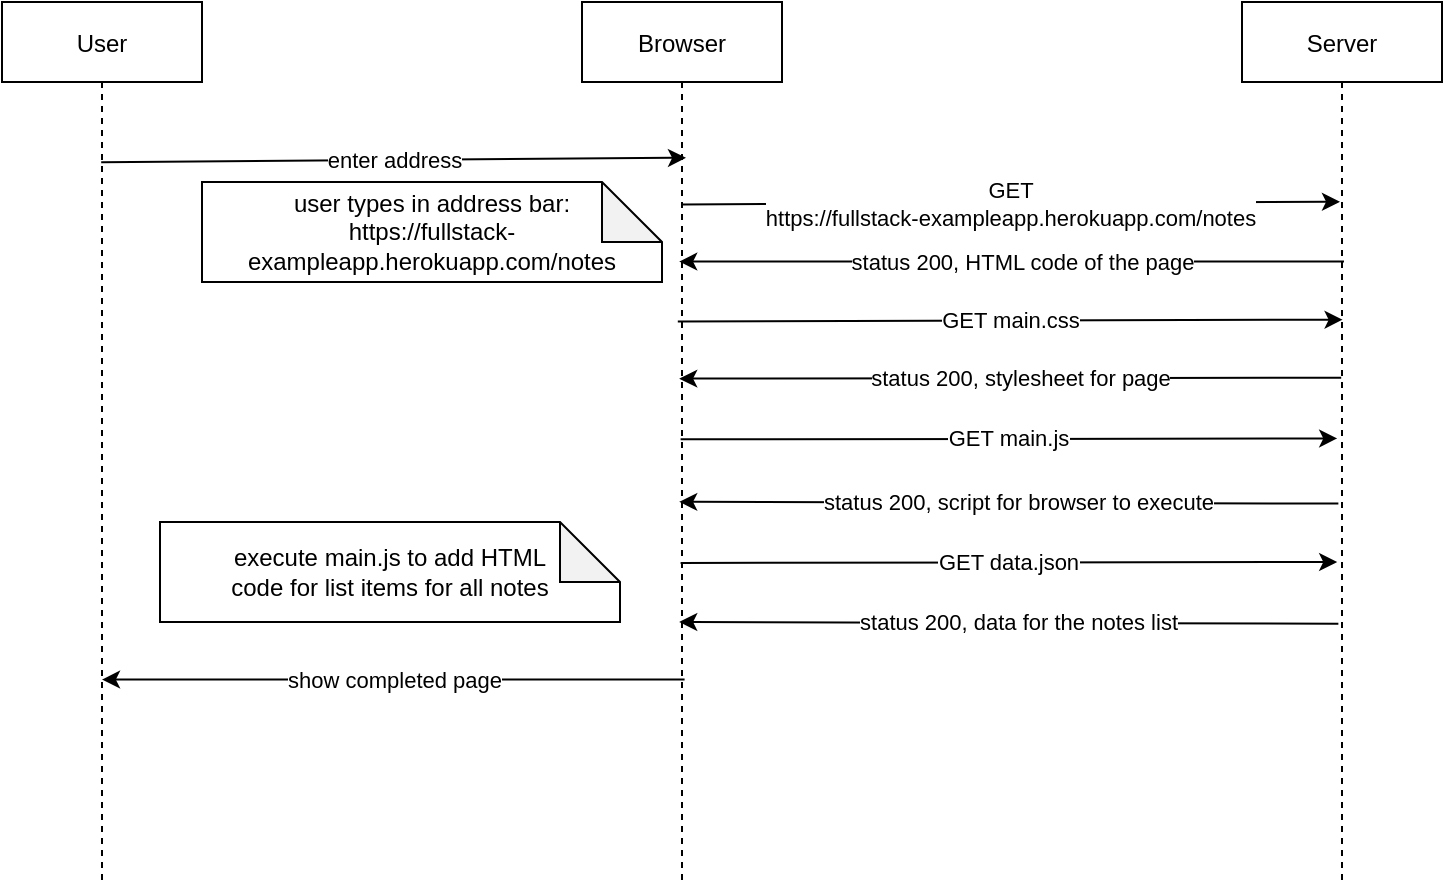 <mxfile version="14.2.5" type="github">
  <diagram id="kgpKYQtTHZ0yAKxKKP6v" name="Page-1">
    <mxGraphModel dx="1550" dy="807" grid="1" gridSize="10" guides="1" tooltips="1" connect="1" arrows="1" fold="1" page="1" pageScale="1" pageWidth="827" pageHeight="1169" math="0" shadow="0">
      <root>
        <mxCell id="0" />
        <mxCell id="1" parent="0" />
        <mxCell id="3nuBFxr9cyL0pnOWT2aG-1" value="User" style="shape=umlLifeline;perimeter=lifelinePerimeter;container=1;collapsible=0;recursiveResize=0;rounded=0;shadow=0;strokeWidth=1;" parent="1" vertex="1">
          <mxGeometry x="80" y="80" width="100" height="440" as="geometry" />
        </mxCell>
        <mxCell id="3nuBFxr9cyL0pnOWT2aG-5" value="Browser" style="shape=umlLifeline;perimeter=lifelinePerimeter;container=1;collapsible=0;recursiveResize=0;rounded=0;shadow=0;strokeWidth=1;" parent="1" vertex="1">
          <mxGeometry x="370" y="80" width="100" height="440" as="geometry" />
        </mxCell>
        <mxCell id="lXnHcZpb4IZq-RsOdV4F-1" value="Server" style="shape=umlLifeline;perimeter=lifelinePerimeter;container=1;collapsible=0;recursiveResize=0;rounded=0;shadow=0;strokeWidth=1;" parent="1" vertex="1">
          <mxGeometry x="700" y="80" width="100" height="440" as="geometry" />
        </mxCell>
        <mxCell id="lXnHcZpb4IZq-RsOdV4F-3" value="user types in address bar:&lt;br&gt;https://fullstack-exampleapp.herokuapp.com/notes" style="shape=note;whiteSpace=wrap;html=1;backgroundOutline=1;darkOpacity=0.05;" parent="1" vertex="1">
          <mxGeometry x="180" y="170" width="230" height="50" as="geometry" />
        </mxCell>
        <mxCell id="lXnHcZpb4IZq-RsOdV4F-4" value="GET&lt;br&gt;https://fullstack-exampleapp.herokuapp.com/notes" style="endArrow=classic;html=1;exitX=0.5;exitY=0.23;exitDx=0;exitDy=0;exitPerimeter=0;entryX=0.49;entryY=0.227;entryDx=0;entryDy=0;entryPerimeter=0;" parent="1" source="3nuBFxr9cyL0pnOWT2aG-5" target="lXnHcZpb4IZq-RsOdV4F-1" edge="1">
          <mxGeometry width="50" height="50" relative="1" as="geometry">
            <mxPoint x="570" y="350" as="sourcePoint" />
            <mxPoint x="620" y="198" as="targetPoint" />
          </mxGeometry>
        </mxCell>
        <mxCell id="lXnHcZpb4IZq-RsOdV4F-5" value="execute main.js to add HTML&lt;br&gt;code for list items for all notes" style="shape=note;whiteSpace=wrap;html=1;backgroundOutline=1;darkOpacity=0.05;" parent="1" vertex="1">
          <mxGeometry x="159" y="340" width="230" height="50" as="geometry" />
        </mxCell>
        <mxCell id="lXnHcZpb4IZq-RsOdV4F-6" value="status 200, HTML code of the page" style="endArrow=classic;html=1;exitX=0.51;exitY=0.295;exitDx=0;exitDy=0;exitPerimeter=0;entryX=0.486;entryY=0.295;entryDx=0;entryDy=0;entryPerimeter=0;" parent="1" source="lXnHcZpb4IZq-RsOdV4F-1" target="3nuBFxr9cyL0pnOWT2aG-5" edge="1">
          <mxGeometry x="-0.03" width="50" height="50" relative="1" as="geometry">
            <mxPoint x="720" y="228" as="sourcePoint" />
            <mxPoint x="440" y="228" as="targetPoint" />
            <mxPoint as="offset" />
          </mxGeometry>
        </mxCell>
        <mxCell id="lXnHcZpb4IZq-RsOdV4F-7" value="enter address" style="endArrow=classic;html=1;exitX=0.496;exitY=0.182;exitDx=0;exitDy=0;exitPerimeter=0;entryX=0.52;entryY=0.177;entryDx=0;entryDy=0;entryPerimeter=0;" parent="1" source="3nuBFxr9cyL0pnOWT2aG-1" target="3nuBFxr9cyL0pnOWT2aG-5" edge="1">
          <mxGeometry width="50" height="50" relative="1" as="geometry">
            <mxPoint x="570" y="350" as="sourcePoint" />
            <mxPoint x="620" y="300" as="targetPoint" />
          </mxGeometry>
        </mxCell>
        <mxCell id="lXnHcZpb4IZq-RsOdV4F-8" value="GET main.css" style="endArrow=classic;html=1;exitX=0.479;exitY=0.363;exitDx=0;exitDy=0;exitPerimeter=0;entryX=0.503;entryY=0.361;entryDx=0;entryDy=0;entryPerimeter=0;" parent="1" source="3nuBFxr9cyL0pnOWT2aG-5" target="lXnHcZpb4IZq-RsOdV4F-1" edge="1">
          <mxGeometry width="50" height="50" relative="1" as="geometry">
            <mxPoint x="422" y="280" as="sourcePoint" />
            <mxPoint x="750" y="282.1" as="targetPoint" />
          </mxGeometry>
        </mxCell>
        <mxCell id="lXnHcZpb4IZq-RsOdV4F-9" value="GET main.js" style="endArrow=classic;html=1;exitX=0.493;exitY=0.497;exitDx=0;exitDy=0;exitPerimeter=0;entryX=0.476;entryY=0.496;entryDx=0;entryDy=0;entryPerimeter=0;" parent="1" source="3nuBFxr9cyL0pnOWT2aG-5" target="lXnHcZpb4IZq-RsOdV4F-1" edge="1">
          <mxGeometry width="50" height="50" relative="1" as="geometry">
            <mxPoint x="420" y="360" as="sourcePoint" />
            <mxPoint x="748" y="362.1" as="targetPoint" />
          </mxGeometry>
        </mxCell>
        <mxCell id="lXnHcZpb4IZq-RsOdV4F-10" value="status 200, stylesheet for page" style="endArrow=classic;html=1;exitX=0.496;exitY=0.427;exitDx=0;exitDy=0;exitPerimeter=0;entryX=0.486;entryY=0.428;entryDx=0;entryDy=0;entryPerimeter=0;" parent="1" source="lXnHcZpb4IZq-RsOdV4F-1" target="3nuBFxr9cyL0pnOWT2aG-5" edge="1">
          <mxGeometry x="-0.03" width="50" height="50" relative="1" as="geometry">
            <mxPoint x="748" y="258" as="sourcePoint" />
            <mxPoint x="430" y="310" as="targetPoint" />
            <mxPoint as="offset" />
          </mxGeometry>
        </mxCell>
        <mxCell id="lXnHcZpb4IZq-RsOdV4F-11" value="status 200, script for browser to execute" style="endArrow=classic;html=1;entryX=0.486;entryY=0.568;entryDx=0;entryDy=0;entryPerimeter=0;exitX=0.482;exitY=0.57;exitDx=0;exitDy=0;exitPerimeter=0;" parent="1" source="lXnHcZpb4IZq-RsOdV4F-1" target="3nuBFxr9cyL0pnOWT2aG-5" edge="1">
          <mxGeometry x="-0.03" width="50" height="50" relative="1" as="geometry">
            <mxPoint x="754" y="392.1" as="sourcePoint" />
            <mxPoint x="420" y="390.0" as="targetPoint" />
            <mxPoint as="offset" />
          </mxGeometry>
        </mxCell>
        <mxCell id="lXnHcZpb4IZq-RsOdV4F-12" value="GET data.json" style="endArrow=classic;html=1;exitX=0.493;exitY=0.497;exitDx=0;exitDy=0;exitPerimeter=0;entryX=0.476;entryY=0.496;entryDx=0;entryDy=0;entryPerimeter=0;" parent="1" edge="1">
          <mxGeometry width="50" height="50" relative="1" as="geometry">
            <mxPoint x="419.3" y="360.44" as="sourcePoint" />
            <mxPoint x="747.6" y="360" as="targetPoint" />
          </mxGeometry>
        </mxCell>
        <mxCell id="lXnHcZpb4IZq-RsOdV4F-13" value="status 200, data for the notes list" style="endArrow=classic;html=1;entryX=0.486;entryY=0.568;entryDx=0;entryDy=0;entryPerimeter=0;exitX=0.482;exitY=0.57;exitDx=0;exitDy=0;exitPerimeter=0;" parent="1" edge="1">
          <mxGeometry x="-0.03" width="50" height="50" relative="1" as="geometry">
            <mxPoint x="748.2" y="390.88" as="sourcePoint" />
            <mxPoint x="418.6" y="390.0" as="targetPoint" />
            <mxPoint as="offset" />
          </mxGeometry>
        </mxCell>
        <mxCell id="lXnHcZpb4IZq-RsOdV4F-14" value="show completed page" style="endArrow=classic;html=1;exitX=0.513;exitY=0.77;exitDx=0;exitDy=0;exitPerimeter=0;" parent="1" source="3nuBFxr9cyL0pnOWT2aG-5" target="3nuBFxr9cyL0pnOWT2aG-1" edge="1">
          <mxGeometry width="50" height="50" relative="1" as="geometry">
            <mxPoint x="570" y="340" as="sourcePoint" />
            <mxPoint x="620" y="290" as="targetPoint" />
          </mxGeometry>
        </mxCell>
      </root>
    </mxGraphModel>
  </diagram>
</mxfile>
